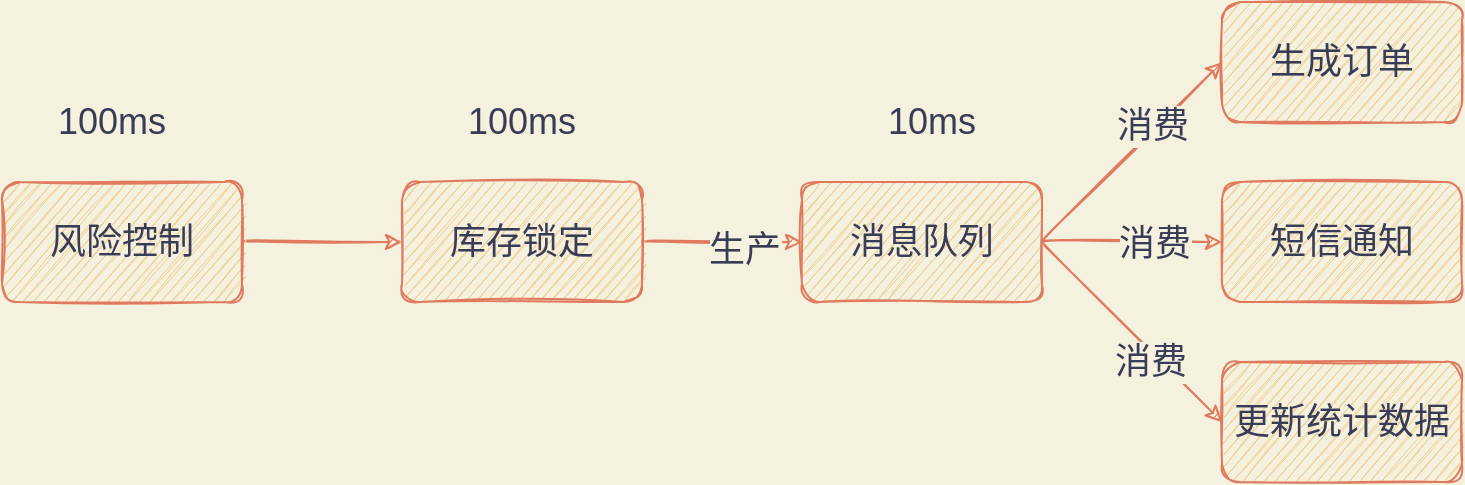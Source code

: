 <mxfile version="14.6.13" type="device"><diagram id="QaDbKjHNayLvV4majiPa" name="第 1 页"><mxGraphModel dx="1038" dy="616" grid="1" gridSize="10" guides="1" tooltips="1" connect="1" arrows="1" fold="1" page="1" pageScale="1" pageWidth="827" pageHeight="1169" background="#F4F1DE" math="0" shadow="0"><root><mxCell id="Qk7fSO1FOjQEwbqDMGh2-0"/><mxCell id="Qk7fSO1FOjQEwbqDMGh2-1" parent="Qk7fSO1FOjQEwbqDMGh2-0"/><mxCell id="wBsKAjwWjjNoFE92HHNk-4" value="" style="edgeStyle=orthogonalEdgeStyle;orthogonalLoop=1;jettySize=auto;html=1;fontColor=#393C56;strokeColor=#E07A5F;fillColor=#F2CC8F;fontSize=18;labelBackgroundColor=#F4F1DE;sketch=1;curved=1;" edge="1" parent="Qk7fSO1FOjQEwbqDMGh2-1" source="nmwIFCnO9sU238JwlI5N-0" target="wBsKAjwWjjNoFE92HHNk-3"><mxGeometry relative="1" as="geometry"/></mxCell><mxCell id="nmwIFCnO9sU238JwlI5N-0" value="风险控制" style="whiteSpace=wrap;html=1;fillColor=#F2CC8F;strokeColor=#E07A5F;fontColor=#393C56;fontSize=18;sketch=1;rounded=1;" parent="Qk7fSO1FOjQEwbqDMGh2-1" vertex="1"><mxGeometry x="120" y="170" width="120" height="60" as="geometry"/></mxCell><mxCell id="wBsKAjwWjjNoFE92HHNk-6" value="" style="edgeStyle=orthogonalEdgeStyle;orthogonalLoop=1;jettySize=auto;html=1;fontColor=#393C56;strokeColor=#E07A5F;fillColor=#F2CC8F;fontSize=18;labelBackgroundColor=#F4F1DE;sketch=1;curved=1;" edge="1" parent="Qk7fSO1FOjQEwbqDMGh2-1" source="wBsKAjwWjjNoFE92HHNk-3" target="wBsKAjwWjjNoFE92HHNk-5"><mxGeometry relative="1" as="geometry"/></mxCell><mxCell id="wBsKAjwWjjNoFE92HHNk-7" value="生产" style="edgeLabel;html=1;align=center;verticalAlign=middle;resizable=0;points=[];fontColor=#393C56;fontSize=18;labelBackgroundColor=#F4F1DE;sketch=1;rounded=1;" vertex="1" connectable="0" parent="wBsKAjwWjjNoFE92HHNk-6"><mxGeometry x="0.27" y="-4" relative="1" as="geometry"><mxPoint as="offset"/></mxGeometry></mxCell><mxCell id="wBsKAjwWjjNoFE92HHNk-3" value="库存锁定" style="whiteSpace=wrap;html=1;fillColor=#F2CC8F;strokeColor=#E07A5F;fontColor=#393C56;fontSize=18;sketch=1;rounded=1;" vertex="1" parent="Qk7fSO1FOjQEwbqDMGh2-1"><mxGeometry x="320" y="170" width="120" height="60" as="geometry"/></mxCell><mxCell id="wBsKAjwWjjNoFE92HHNk-15" value="" style="edgeStyle=orthogonalEdgeStyle;orthogonalLoop=1;jettySize=auto;html=1;fontColor=#393C56;strokeColor=#E07A5F;fillColor=#F2CC8F;fontSize=18;labelBackgroundColor=#F4F1DE;sketch=1;curved=1;" edge="1" parent="Qk7fSO1FOjQEwbqDMGh2-1" source="wBsKAjwWjjNoFE92HHNk-5" target="wBsKAjwWjjNoFE92HHNk-14"><mxGeometry relative="1" as="geometry"/></mxCell><mxCell id="wBsKAjwWjjNoFE92HHNk-21" value="消费" style="edgeLabel;html=1;align=center;verticalAlign=middle;resizable=0;points=[];fontColor=#393C56;fontSize=18;labelBackgroundColor=#F4F1DE;sketch=1;rounded=1;" vertex="1" connectable="0" parent="wBsKAjwWjjNoFE92HHNk-15"><mxGeometry x="0.245" y="-1" relative="1" as="geometry"><mxPoint as="offset"/></mxGeometry></mxCell><mxCell id="wBsKAjwWjjNoFE92HHNk-18" style="orthogonalLoop=1;jettySize=auto;html=1;exitX=1;exitY=0.5;exitDx=0;exitDy=0;entryX=0;entryY=0.5;entryDx=0;entryDy=0;fontColor=#393C56;strokeColor=#E07A5F;fillColor=#F2CC8F;fontSize=18;labelBackgroundColor=#F4F1DE;sketch=1;curved=1;" edge="1" parent="Qk7fSO1FOjQEwbqDMGh2-1" source="wBsKAjwWjjNoFE92HHNk-5" target="wBsKAjwWjjNoFE92HHNk-16"><mxGeometry relative="1" as="geometry"/></mxCell><mxCell id="wBsKAjwWjjNoFE92HHNk-20" value="消费" style="edgeLabel;html=1;align=center;verticalAlign=middle;resizable=0;points=[];fontColor=#393C56;fontSize=18;labelBackgroundColor=#F4F1DE;sketch=1;rounded=1;" vertex="1" connectable="0" parent="wBsKAjwWjjNoFE92HHNk-18"><mxGeometry x="0.254" y="2" relative="1" as="geometry"><mxPoint as="offset"/></mxGeometry></mxCell><mxCell id="wBsKAjwWjjNoFE92HHNk-19" style="edgeStyle=none;orthogonalLoop=1;jettySize=auto;html=1;exitX=1;exitY=0.5;exitDx=0;exitDy=0;entryX=0;entryY=0.5;entryDx=0;entryDy=0;fontColor=#393C56;strokeColor=#E07A5F;fillColor=#F2CC8F;fontSize=18;labelBackgroundColor=#F4F1DE;sketch=1;curved=1;" edge="1" parent="Qk7fSO1FOjQEwbqDMGh2-1" source="wBsKAjwWjjNoFE92HHNk-5" target="wBsKAjwWjjNoFE92HHNk-17"><mxGeometry relative="1" as="geometry"/></mxCell><mxCell id="wBsKAjwWjjNoFE92HHNk-22" value="消费" style="edgeLabel;html=1;align=center;verticalAlign=middle;resizable=0;points=[];fontColor=#393C56;fontSize=18;labelBackgroundColor=#F4F1DE;sketch=1;rounded=1;" vertex="1" connectable="0" parent="wBsKAjwWjjNoFE92HHNk-19"><mxGeometry x="0.264" y="-4" relative="1" as="geometry"><mxPoint as="offset"/></mxGeometry></mxCell><mxCell id="wBsKAjwWjjNoFE92HHNk-5" value="消息队列" style="whiteSpace=wrap;html=1;fillColor=#F2CC8F;strokeColor=#E07A5F;fontColor=#393C56;fontSize=18;sketch=1;rounded=1;" vertex="1" parent="Qk7fSO1FOjQEwbqDMGh2-1"><mxGeometry x="520" y="170" width="120" height="60" as="geometry"/></mxCell><mxCell id="wBsKAjwWjjNoFE92HHNk-8" value="100ms" style="text;html=1;strokeColor=none;fillColor=none;align=center;verticalAlign=middle;whiteSpace=wrap;fontColor=#393C56;fontSize=18;sketch=1;rounded=1;" vertex="1" parent="Qk7fSO1FOjQEwbqDMGh2-1"><mxGeometry x="155" y="130" width="40" height="20" as="geometry"/></mxCell><mxCell id="wBsKAjwWjjNoFE92HHNk-9" value="100ms" style="text;html=1;strokeColor=none;fillColor=none;align=center;verticalAlign=middle;whiteSpace=wrap;fontColor=#393C56;fontSize=18;sketch=1;rounded=1;" vertex="1" parent="Qk7fSO1FOjQEwbqDMGh2-1"><mxGeometry x="360" y="130" width="40" height="20" as="geometry"/></mxCell><mxCell id="wBsKAjwWjjNoFE92HHNk-10" value="10ms" style="text;html=1;strokeColor=none;fillColor=none;align=center;verticalAlign=middle;whiteSpace=wrap;fontColor=#393C56;fontSize=18;sketch=1;rounded=1;" vertex="1" parent="Qk7fSO1FOjQEwbqDMGh2-1"><mxGeometry x="565" y="130" width="40" height="20" as="geometry"/></mxCell><mxCell id="wBsKAjwWjjNoFE92HHNk-14" value="短信通知" style="whiteSpace=wrap;html=1;fillColor=#F2CC8F;strokeColor=#E07A5F;fontColor=#393C56;fontSize=18;sketch=1;rounded=1;" vertex="1" parent="Qk7fSO1FOjQEwbqDMGh2-1"><mxGeometry x="730" y="170" width="120" height="60" as="geometry"/></mxCell><mxCell id="wBsKAjwWjjNoFE92HHNk-16" value="生成订单" style="whiteSpace=wrap;html=1;fillColor=#F2CC8F;strokeColor=#E07A5F;fontColor=#393C56;fontSize=18;sketch=1;rounded=1;" vertex="1" parent="Qk7fSO1FOjQEwbqDMGh2-1"><mxGeometry x="730" y="80" width="120" height="60" as="geometry"/></mxCell><mxCell id="wBsKAjwWjjNoFE92HHNk-17" value="更新统计数据" style="whiteSpace=wrap;html=1;fillColor=#F2CC8F;strokeColor=#E07A5F;fontColor=#393C56;fontSize=18;sketch=1;rounded=1;" vertex="1" parent="Qk7fSO1FOjQEwbqDMGh2-1"><mxGeometry x="730" y="260" width="120" height="60" as="geometry"/></mxCell></root></mxGraphModel></diagram></mxfile>